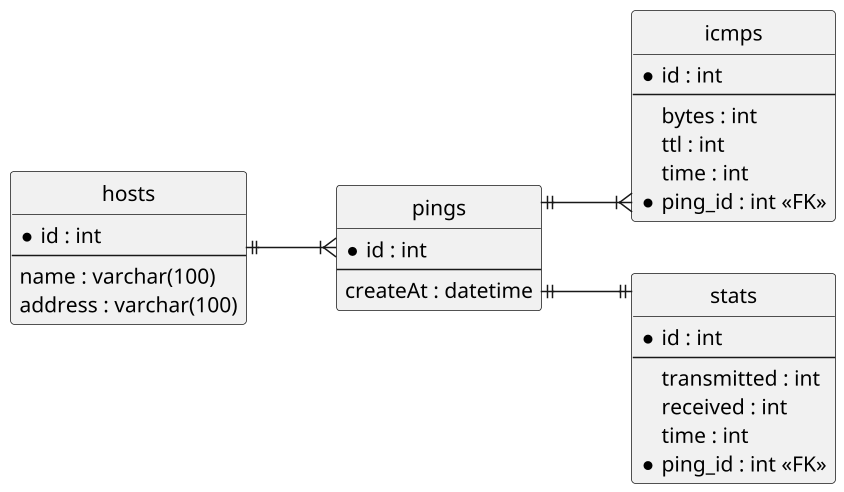 @startuml
hide circle
scale 1.5
skinparam linetype ortho
skinparam monochrome true
left to right direction

entity "hosts" as host {
  *id : int
  --
  name : varchar(100)
  address : varchar(100)
}

entity "pings" as ping {
  *id : int
  --
  createAt : datetime
}

entity "icmps" as icmp {
  *id : int
  --
  bytes : int
  ttl : int
  time : int
  *ping_id : int <<FK>>
}

entity "stats" as stat {
  *id : int
  --
  transmitted : int
  received : int
  time : int
  *ping_id : int <<FK>>
}

ping ||--|{ icmp
ping ||--|| stat
host ||--|{ ping
@enduml
